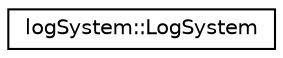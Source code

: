 digraph "クラス階層図"
{
 // LATEX_PDF_SIZE
  edge [fontname="Helvetica",fontsize="10",labelfontname="Helvetica",labelfontsize="10"];
  node [fontname="Helvetica",fontsize="10",shape=record];
  rankdir="LR";
  Node0 [label="logSystem::LogSystem",height=0.2,width=0.4,color="black", fillcolor="white", style="filled",URL="$classlog_system_1_1_log_system.html",tooltip="ログ出力クラス"];
}
